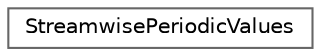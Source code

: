 digraph "Graphical Class Hierarchy"
{
 // LATEX_PDF_SIZE
  bgcolor="transparent";
  edge [fontname=Helvetica,fontsize=10,labelfontname=Helvetica,labelfontsize=10];
  node [fontname=Helvetica,fontsize=10,shape=box,height=0.2,width=0.4];
  rankdir="LR";
  Node0 [id="Node000000",label="StreamwisePeriodicValues",height=0.2,width=0.4,color="grey40", fillcolor="white", style="filled",URL="$structStreamwisePeriodicValues.html",tooltip="Container to hold Variables for streamwise Periodic flow as they are often used together in places."];
}
